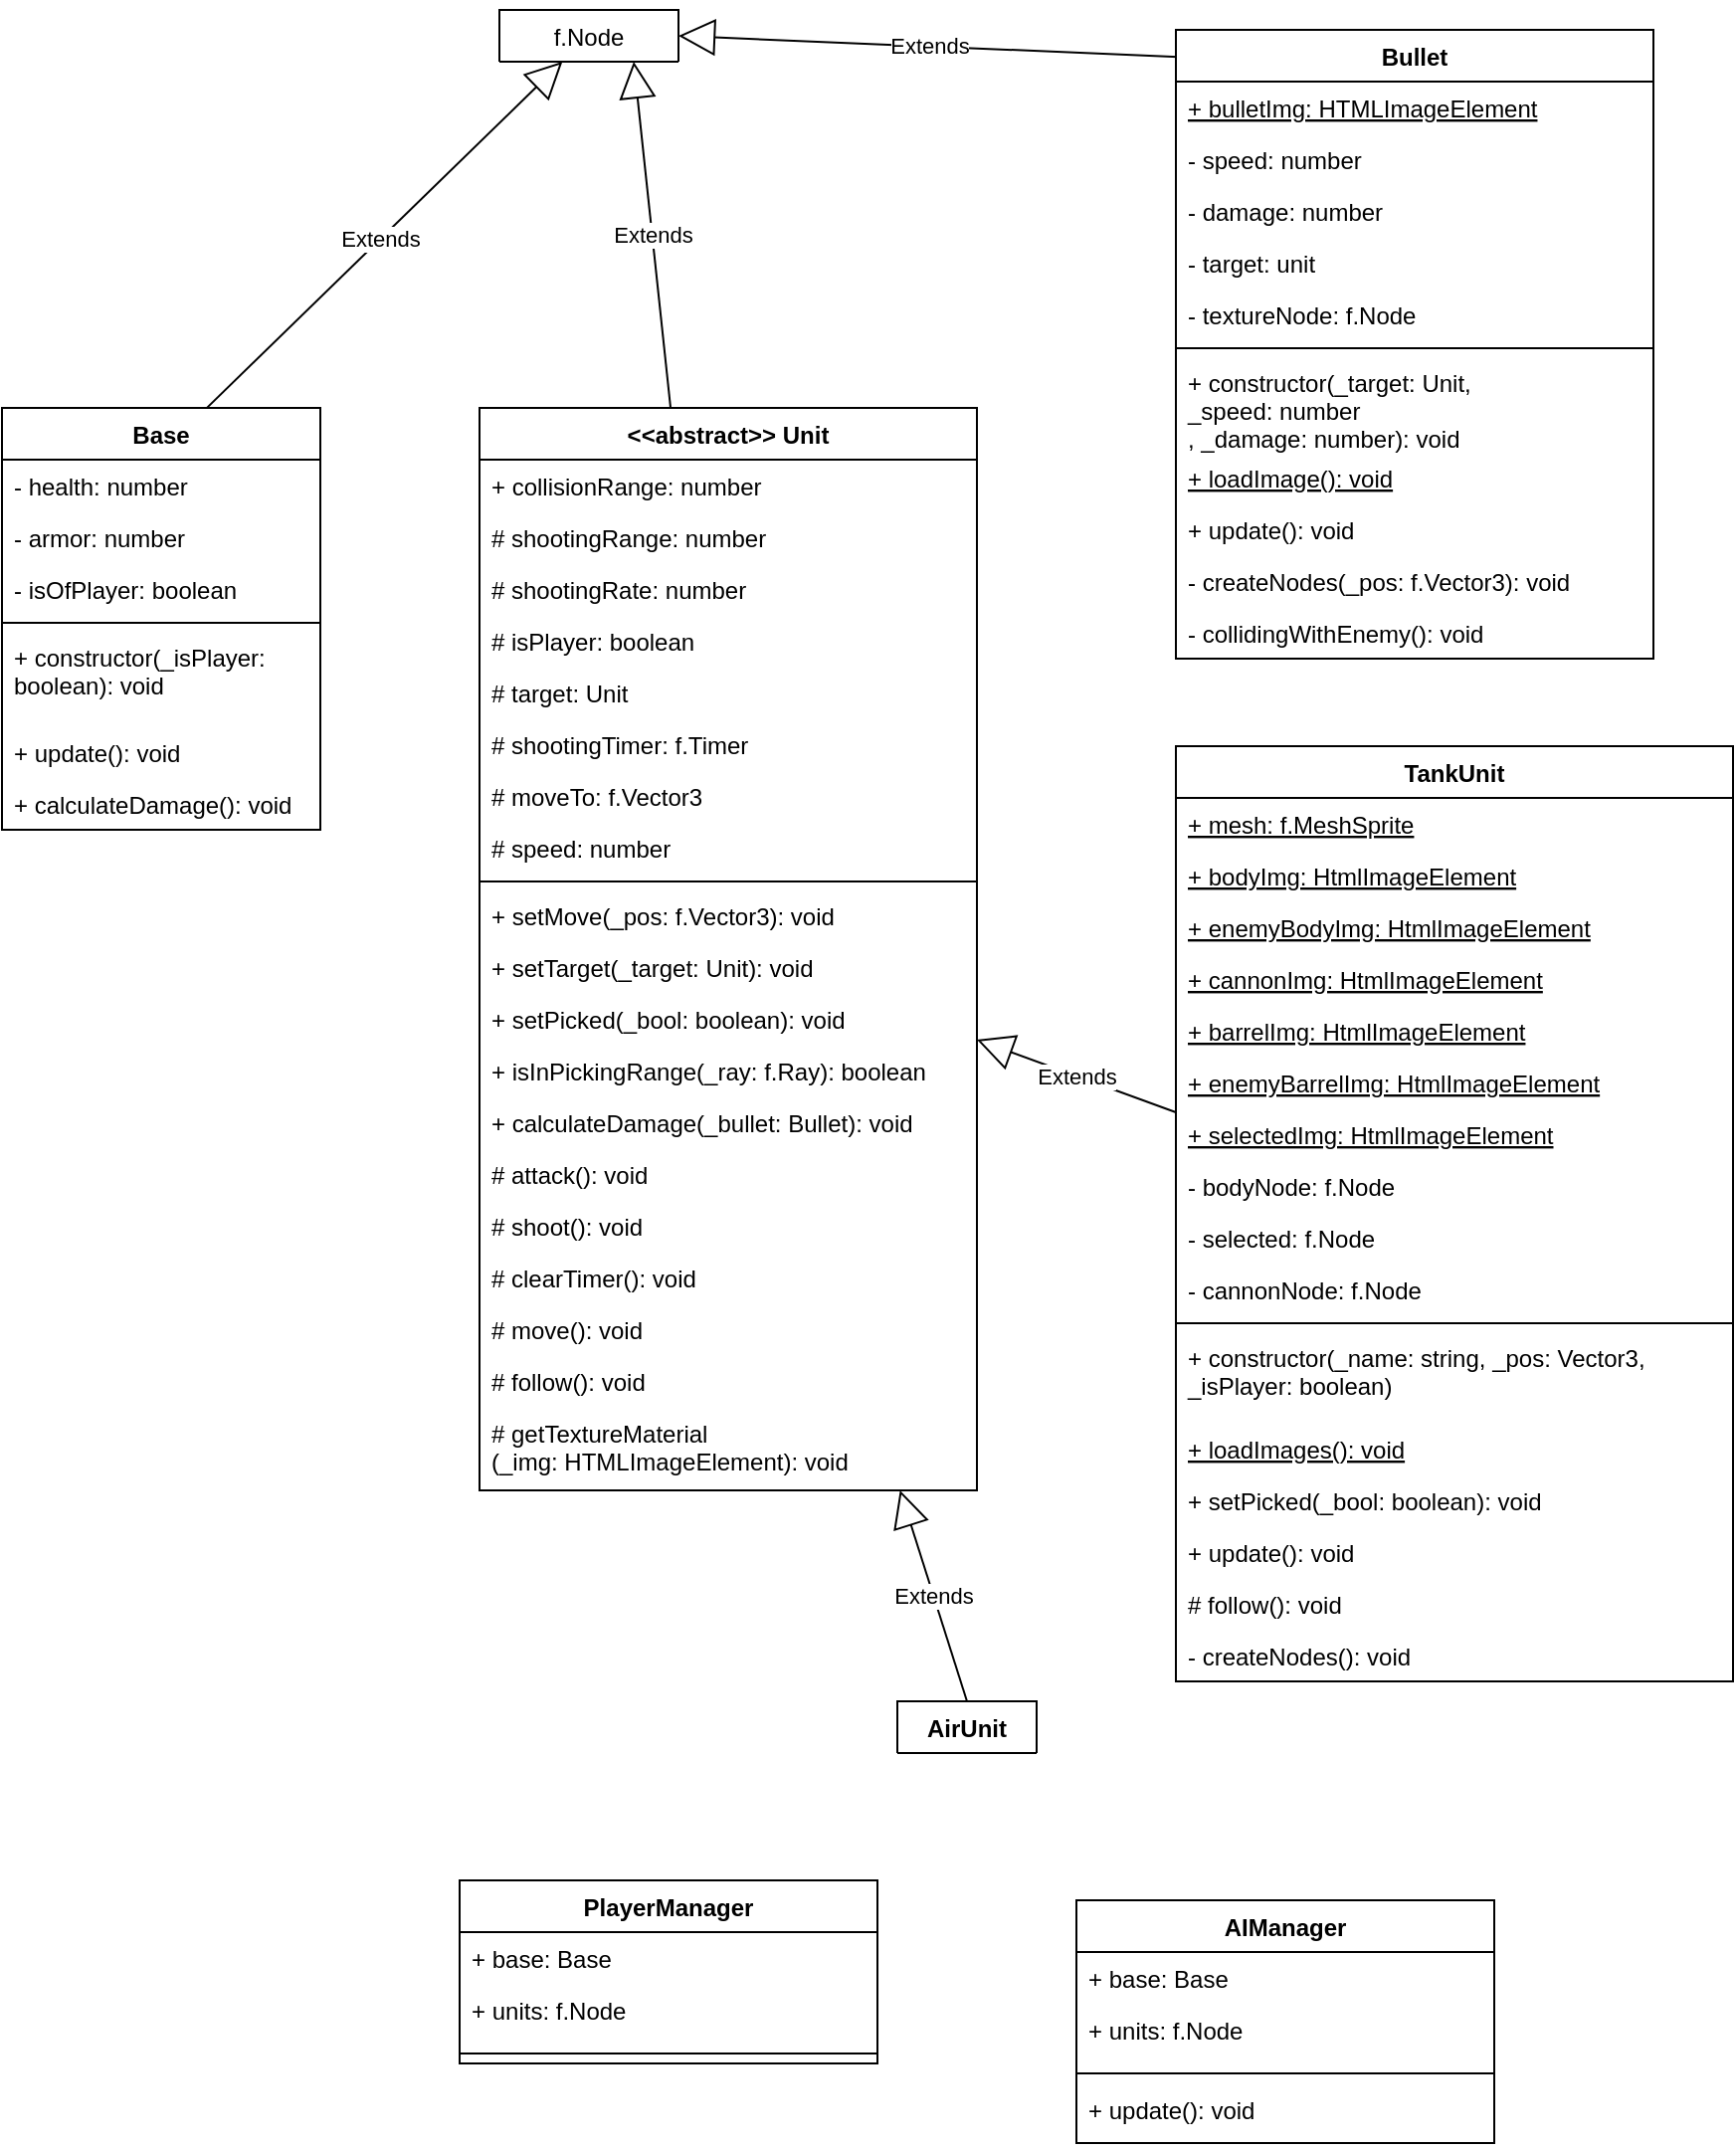 <mxfile version="13.3.9" type="google"><diagram id="K3poXocAf5Rr7liyjBIc" name="Page-1"><mxGraphModel dx="1038" dy="580" grid="1" gridSize="10" guides="1" tooltips="1" connect="1" arrows="1" fold="1" page="1" pageScale="1" pageWidth="827" pageHeight="1169" math="0" shadow="0"><root><mxCell id="0"/><mxCell id="1" parent="0"/><mxCell id="M3zOo2iFX_eWRNOE-ECK-5" value="f.Node" style="swimlane;fontStyle=0;childLayout=stackLayout;horizontal=1;startSize=26;fillColor=none;horizontalStack=0;resizeParent=1;resizeParentMax=0;resizeLast=0;collapsible=1;marginBottom=0;" parent="1" vertex="1" collapsed="1"><mxGeometry x="340" y="70" width="90" height="26" as="geometry"><mxRectangle x="150" y="100" width="140" height="60" as="alternateBounds"/></mxGeometry></mxCell><mxCell id="M3zOo2iFX_eWRNOE-ECK-21" value="Extends" style="endArrow=block;endSize=16;endFill=0;html=1;exitX=0.619;exitY=0.018;exitDx=0;exitDy=0;exitPerimeter=0;" parent="1" source="M3zOo2iFX_eWRNOE-ECK-10" target="M3zOo2iFX_eWRNOE-ECK-5" edge="1"><mxGeometry width="160" relative="1" as="geometry"><mxPoint x="254" y="110" as="sourcePoint"/><mxPoint x="414" y="110" as="targetPoint"/></mxGeometry></mxCell><mxCell id="M3zOo2iFX_eWRNOE-ECK-39" value="Extends" style="endArrow=block;endSize=16;endFill=0;html=1;entryX=0.75;entryY=1;entryDx=0;entryDy=0;" parent="1" source="M3zOo2iFX_eWRNOE-ECK-27" target="M3zOo2iFX_eWRNOE-ECK-5" edge="1"><mxGeometry width="160" relative="1" as="geometry"><mxPoint x="440.0" y="212.236" as="sourcePoint"/><mxPoint x="479.371" y="120" as="targetPoint"/></mxGeometry></mxCell><mxCell id="M3zOo2iFX_eWRNOE-ECK-55" value="Extends" style="endArrow=block;endSize=16;endFill=0;html=1;exitX=0.5;exitY=0;exitDx=0;exitDy=0;" parent="1" source="M3zOo2iFX_eWRNOE-ECK-47" target="M3zOo2iFX_eWRNOE-ECK-27" edge="1"><mxGeometry width="160" relative="1" as="geometry"><mxPoint x="732.5" y="485.999" as="sourcePoint"/><mxPoint x="610" y="379.53" as="targetPoint"/></mxGeometry></mxCell><mxCell id="M3zOo2iFX_eWRNOE-ECK-57" value="Extends" style="endArrow=block;endSize=16;endFill=0;html=1;" parent="1" source="HSKXrtTCg5XA_DKQudI7-20" target="M3zOo2iFX_eWRNOE-ECK-27" edge="1"><mxGeometry width="160" relative="1" as="geometry"><mxPoint x="790" y="470" as="sourcePoint"/><mxPoint x="665.96" y="382.99" as="targetPoint"/></mxGeometry></mxCell><mxCell id="M3zOo2iFX_eWRNOE-ECK-10" value="Base" style="swimlane;fontStyle=1;align=center;verticalAlign=top;childLayout=stackLayout;horizontal=1;startSize=26;horizontalStack=0;resizeParent=1;resizeParentMax=0;resizeLast=0;collapsible=1;marginBottom=0;" parent="1" vertex="1"><mxGeometry x="90" y="270" width="160" height="212" as="geometry"/></mxCell><mxCell id="M3zOo2iFX_eWRNOE-ECK-11" value="- health: number" style="text;strokeColor=none;fillColor=none;align=left;verticalAlign=top;spacingLeft=4;spacingRight=4;overflow=hidden;rotatable=0;points=[[0,0.5],[1,0.5]];portConstraint=eastwest;" parent="M3zOo2iFX_eWRNOE-ECK-10" vertex="1"><mxGeometry y="26" width="160" height="26" as="geometry"/></mxCell><mxCell id="M3zOo2iFX_eWRNOE-ECK-15" value="- armor: number" style="text;strokeColor=none;fillColor=none;align=left;verticalAlign=top;spacingLeft=4;spacingRight=4;overflow=hidden;rotatable=0;points=[[0,0.5],[1,0.5]];portConstraint=eastwest;" parent="M3zOo2iFX_eWRNOE-ECK-10" vertex="1"><mxGeometry y="52" width="160" height="26" as="geometry"/></mxCell><mxCell id="M3zOo2iFX_eWRNOE-ECK-64" value="- isOfPlayer: boolean" style="text;strokeColor=none;fillColor=none;align=left;verticalAlign=top;spacingLeft=4;spacingRight=4;overflow=hidden;rotatable=0;points=[[0,0.5],[1,0.5]];portConstraint=eastwest;" parent="M3zOo2iFX_eWRNOE-ECK-10" vertex="1"><mxGeometry y="78" width="160" height="26" as="geometry"/></mxCell><mxCell id="M3zOo2iFX_eWRNOE-ECK-12" value="" style="line;strokeWidth=1;fillColor=none;align=left;verticalAlign=middle;spacingTop=-1;spacingLeft=3;spacingRight=3;rotatable=0;labelPosition=right;points=[];portConstraint=eastwest;" parent="M3zOo2iFX_eWRNOE-ECK-10" vertex="1"><mxGeometry y="104" width="160" height="8" as="geometry"/></mxCell><mxCell id="M3zOo2iFX_eWRNOE-ECK-45" value="+ constructor(_isPlayer: &#10;boolean): void" style="text;strokeColor=none;fillColor=none;align=left;verticalAlign=top;spacingLeft=4;spacingRight=4;overflow=hidden;rotatable=0;points=[[0,0.5],[1,0.5]];portConstraint=eastwest;" parent="M3zOo2iFX_eWRNOE-ECK-10" vertex="1"><mxGeometry y="112" width="160" height="48" as="geometry"/></mxCell><mxCell id="M3zOo2iFX_eWRNOE-ECK-46" value="+ update(): void" style="text;strokeColor=none;fillColor=none;align=left;verticalAlign=top;spacingLeft=4;spacingRight=4;overflow=hidden;rotatable=0;points=[[0,0.5],[1,0.5]];portConstraint=eastwest;" parent="M3zOo2iFX_eWRNOE-ECK-10" vertex="1"><mxGeometry y="160" width="160" height="26" as="geometry"/></mxCell><mxCell id="M3zOo2iFX_eWRNOE-ECK-13" value="+ calculateDamage(): void" style="text;strokeColor=none;fillColor=none;align=left;verticalAlign=top;spacingLeft=4;spacingRight=4;overflow=hidden;rotatable=0;points=[[0,0.5],[1,0.5]];portConstraint=eastwest;" parent="M3zOo2iFX_eWRNOE-ECK-10" vertex="1"><mxGeometry y="186" width="160" height="26" as="geometry"/></mxCell><mxCell id="M3zOo2iFX_eWRNOE-ECK-27" value="&lt;&lt;abstract&gt;&gt; Unit" style="swimlane;fontStyle=1;align=center;verticalAlign=top;childLayout=stackLayout;horizontal=1;startSize=26;horizontalStack=0;resizeParent=1;resizeParentMax=0;resizeLast=0;collapsible=1;marginBottom=0;" parent="1" vertex="1"><mxGeometry x="330" y="270" width="250" height="544" as="geometry"/></mxCell><mxCell id="M3zOo2iFX_eWRNOE-ECK-59" value="+ collisionRange: number" style="text;strokeColor=none;fillColor=none;align=left;verticalAlign=top;spacingLeft=4;spacingRight=4;overflow=hidden;rotatable=0;points=[[0,0.5],[1,0.5]];portConstraint=eastwest;" parent="M3zOo2iFX_eWRNOE-ECK-27" vertex="1"><mxGeometry y="26" width="250" height="26" as="geometry"/></mxCell><mxCell id="HSKXrtTCg5XA_DKQudI7-6" value="# shootingRange: number" style="text;strokeColor=none;fillColor=none;align=left;verticalAlign=top;spacingLeft=4;spacingRight=4;overflow=hidden;rotatable=0;points=[[0,0.5],[1,0.5]];portConstraint=eastwest;" vertex="1" parent="M3zOo2iFX_eWRNOE-ECK-27"><mxGeometry y="52" width="250" height="26" as="geometry"/></mxCell><mxCell id="HSKXrtTCg5XA_DKQudI7-7" value="# shootingRate: number" style="text;strokeColor=none;fillColor=none;align=left;verticalAlign=top;spacingLeft=4;spacingRight=4;overflow=hidden;rotatable=0;points=[[0,0.5],[1,0.5]];portConstraint=eastwest;" vertex="1" parent="M3zOo2iFX_eWRNOE-ECK-27"><mxGeometry y="78" width="250" height="26" as="geometry"/></mxCell><mxCell id="HSKXrtTCg5XA_DKQudI7-8" value="# isPlayer: boolean" style="text;strokeColor=none;fillColor=none;align=left;verticalAlign=top;spacingLeft=4;spacingRight=4;overflow=hidden;rotatable=0;points=[[0,0.5],[1,0.5]];portConstraint=eastwest;" vertex="1" parent="M3zOo2iFX_eWRNOE-ECK-27"><mxGeometry y="104" width="250" height="26" as="geometry"/></mxCell><mxCell id="HSKXrtTCg5XA_DKQudI7-9" value="# target: Unit" style="text;strokeColor=none;fillColor=none;align=left;verticalAlign=top;spacingLeft=4;spacingRight=4;overflow=hidden;rotatable=0;points=[[0,0.5],[1,0.5]];portConstraint=eastwest;" vertex="1" parent="M3zOo2iFX_eWRNOE-ECK-27"><mxGeometry y="130" width="250" height="26" as="geometry"/></mxCell><mxCell id="HSKXrtTCg5XA_DKQudI7-10" value="# shootingTimer: f.Timer" style="text;strokeColor=none;fillColor=none;align=left;verticalAlign=top;spacingLeft=4;spacingRight=4;overflow=hidden;rotatable=0;points=[[0,0.5],[1,0.5]];portConstraint=eastwest;" vertex="1" parent="M3zOo2iFX_eWRNOE-ECK-27"><mxGeometry y="156" width="250" height="26" as="geometry"/></mxCell><mxCell id="HSKXrtTCg5XA_DKQudI7-11" value="# moveTo: f.Vector3" style="text;strokeColor=none;fillColor=none;align=left;verticalAlign=top;spacingLeft=4;spacingRight=4;overflow=hidden;rotatable=0;points=[[0,0.5],[1,0.5]];portConstraint=eastwest;" vertex="1" parent="M3zOo2iFX_eWRNOE-ECK-27"><mxGeometry y="182" width="250" height="26" as="geometry"/></mxCell><mxCell id="HSKXrtTCg5XA_DKQudI7-12" value="# speed: number" style="text;strokeColor=none;fillColor=none;align=left;verticalAlign=top;spacingLeft=4;spacingRight=4;overflow=hidden;rotatable=0;points=[[0,0.5],[1,0.5]];portConstraint=eastwest;" vertex="1" parent="M3zOo2iFX_eWRNOE-ECK-27"><mxGeometry y="208" width="250" height="26" as="geometry"/></mxCell><mxCell id="M3zOo2iFX_eWRNOE-ECK-32" value="" style="line;strokeWidth=1;fillColor=none;align=left;verticalAlign=middle;spacingTop=-1;spacingLeft=3;spacingRight=3;rotatable=0;labelPosition=right;points=[];portConstraint=eastwest;" parent="M3zOo2iFX_eWRNOE-ECK-27" vertex="1"><mxGeometry y="234" width="250" height="8" as="geometry"/></mxCell><mxCell id="HSKXrtTCg5XA_DKQudI7-13" value="+ setMove(_pos: f.Vector3): void" style="text;strokeColor=none;fillColor=none;align=left;verticalAlign=top;spacingLeft=4;spacingRight=4;overflow=hidden;rotatable=0;points=[[0,0.5],[1,0.5]];portConstraint=eastwest;" vertex="1" parent="M3zOo2iFX_eWRNOE-ECK-27"><mxGeometry y="242" width="250" height="26" as="geometry"/></mxCell><mxCell id="HSKXrtTCg5XA_DKQudI7-14" value="+ setTarget(_target: Unit): void" style="text;strokeColor=none;fillColor=none;align=left;verticalAlign=top;spacingLeft=4;spacingRight=4;overflow=hidden;rotatable=0;points=[[0,0.5],[1,0.5]];portConstraint=eastwest;" vertex="1" parent="M3zOo2iFX_eWRNOE-ECK-27"><mxGeometry y="268" width="250" height="26" as="geometry"/></mxCell><mxCell id="cRnIKocD6PhrC9-N1Aiu-6" value="+ setPicked(_bool: boolean): void" style="text;strokeColor=none;fillColor=none;align=left;verticalAlign=top;spacingLeft=4;spacingRight=4;overflow=hidden;rotatable=0;points=[[0,0.5],[1,0.5]];portConstraint=eastwest;" parent="M3zOo2iFX_eWRNOE-ECK-27" vertex="1"><mxGeometry y="294" width="250" height="26" as="geometry"/></mxCell><mxCell id="HSKXrtTCg5XA_DKQudI7-16" value="+ isInPickingRange(_ray: f.Ray): boolean" style="text;strokeColor=none;fillColor=none;align=left;verticalAlign=top;spacingLeft=4;spacingRight=4;overflow=hidden;rotatable=0;points=[[0,0.5],[1,0.5]];portConstraint=eastwest;" vertex="1" parent="M3zOo2iFX_eWRNOE-ECK-27"><mxGeometry y="320" width="250" height="26" as="geometry"/></mxCell><mxCell id="cRnIKocD6PhrC9-N1Aiu-4" value="+ calculateDamage(_bullet: Bullet): void" style="text;strokeColor=none;fillColor=none;align=left;verticalAlign=top;spacingLeft=4;spacingRight=4;overflow=hidden;rotatable=0;points=[[0,0.5],[1,0.5]];portConstraint=eastwest;" parent="M3zOo2iFX_eWRNOE-ECK-27" vertex="1"><mxGeometry y="346" width="250" height="26" as="geometry"/></mxCell><mxCell id="HSKXrtTCg5XA_DKQudI7-15" value="# attack(): void" style="text;strokeColor=none;fillColor=none;align=left;verticalAlign=top;spacingLeft=4;spacingRight=4;overflow=hidden;rotatable=0;points=[[0,0.5],[1,0.5]];portConstraint=eastwest;" vertex="1" parent="M3zOo2iFX_eWRNOE-ECK-27"><mxGeometry y="372" width="250" height="26" as="geometry"/></mxCell><mxCell id="M3zOo2iFX_eWRNOE-ECK-33" value="# shoot(): void" style="text;strokeColor=none;fillColor=none;align=left;verticalAlign=top;spacingLeft=4;spacingRight=4;overflow=hidden;rotatable=0;points=[[0,0.5],[1,0.5]];portConstraint=eastwest;" parent="M3zOo2iFX_eWRNOE-ECK-27" vertex="1"><mxGeometry y="398" width="250" height="26" as="geometry"/></mxCell><mxCell id="HSKXrtTCg5XA_DKQudI7-17" value="# clearTimer(): void" style="text;strokeColor=none;fillColor=none;align=left;verticalAlign=top;spacingLeft=4;spacingRight=4;overflow=hidden;rotatable=0;points=[[0,0.5],[1,0.5]];portConstraint=eastwest;" vertex="1" parent="M3zOo2iFX_eWRNOE-ECK-27"><mxGeometry y="424" width="250" height="26" as="geometry"/></mxCell><mxCell id="HSKXrtTCg5XA_DKQudI7-34" value="# move(): void" style="text;strokeColor=none;fillColor=none;align=left;verticalAlign=top;spacingLeft=4;spacingRight=4;overflow=hidden;rotatable=0;points=[[0,0.5],[1,0.5]];portConstraint=eastwest;" vertex="1" parent="M3zOo2iFX_eWRNOE-ECK-27"><mxGeometry y="450" width="250" height="26" as="geometry"/></mxCell><mxCell id="HSKXrtTCg5XA_DKQudI7-18" value="# follow(): void" style="text;strokeColor=none;fillColor=none;align=left;verticalAlign=top;spacingLeft=4;spacingRight=4;overflow=hidden;rotatable=0;points=[[0,0.5],[1,0.5]];portConstraint=eastwest;" vertex="1" parent="M3zOo2iFX_eWRNOE-ECK-27"><mxGeometry y="476" width="250" height="26" as="geometry"/></mxCell><mxCell id="HSKXrtTCg5XA_DKQudI7-19" value="# getTextureMaterial&#10;(_img: HTMLImageElement): void" style="text;strokeColor=none;fillColor=none;align=left;verticalAlign=top;spacingLeft=4;spacingRight=4;overflow=hidden;rotatable=0;points=[[0,0.5],[1,0.5]];portConstraint=eastwest;" vertex="1" parent="M3zOo2iFX_eWRNOE-ECK-27"><mxGeometry y="502" width="250" height="42" as="geometry"/></mxCell><mxCell id="dlenHWTENjrSztCKbC_i-11" value="Extends" style="endArrow=block;endSize=16;endFill=0;html=1;entryX=1;entryY=0.5;entryDx=0;entryDy=0;exitX=0.005;exitY=0.043;exitDx=0;exitDy=0;exitPerimeter=0;" parent="1" source="dlenHWTENjrSztCKbC_i-1" target="M3zOo2iFX_eWRNOE-ECK-5" edge="1"><mxGeometry width="160" relative="1" as="geometry"><mxPoint x="502.158" y="270" as="sourcePoint"/><mxPoint x="480" y="96" as="targetPoint"/></mxGeometry></mxCell><mxCell id="HSKXrtTCg5XA_DKQudI7-20" value="TankUnit" style="swimlane;fontStyle=1;align=center;verticalAlign=top;childLayout=stackLayout;horizontal=1;startSize=26;horizontalStack=0;resizeParent=1;resizeParentMax=0;resizeLast=0;collapsible=1;marginBottom=0;" vertex="1" parent="1"><mxGeometry x="680" y="440" width="280" height="470" as="geometry"/></mxCell><mxCell id="HSKXrtTCg5XA_DKQudI7-21" value="+ mesh: f.MeshSprite" style="text;strokeColor=none;fillColor=none;align=left;verticalAlign=top;spacingLeft=4;spacingRight=4;overflow=hidden;rotatable=0;points=[[0,0.5],[1,0.5]];portConstraint=eastwest;fontStyle=4" vertex="1" parent="HSKXrtTCg5XA_DKQudI7-20"><mxGeometry y="26" width="280" height="26" as="geometry"/></mxCell><mxCell id="HSKXrtTCg5XA_DKQudI7-24" value="+ bodyImg: HtmlImageElement" style="text;strokeColor=none;fillColor=none;align=left;verticalAlign=top;spacingLeft=4;spacingRight=4;overflow=hidden;rotatable=0;points=[[0,0.5],[1,0.5]];portConstraint=eastwest;fontStyle=4" vertex="1" parent="HSKXrtTCg5XA_DKQudI7-20"><mxGeometry y="52" width="280" height="26" as="geometry"/></mxCell><mxCell id="HSKXrtTCg5XA_DKQudI7-25" value="+ enemyBodyImg: HtmlImageElement" style="text;strokeColor=none;fillColor=none;align=left;verticalAlign=top;spacingLeft=4;spacingRight=4;overflow=hidden;rotatable=0;points=[[0,0.5],[1,0.5]];portConstraint=eastwest;fontStyle=4" vertex="1" parent="HSKXrtTCg5XA_DKQudI7-20"><mxGeometry y="78" width="280" height="26" as="geometry"/></mxCell><mxCell id="HSKXrtTCg5XA_DKQudI7-26" value="+ cannonImg: HtmlImageElement" style="text;strokeColor=none;fillColor=none;align=left;verticalAlign=top;spacingLeft=4;spacingRight=4;overflow=hidden;rotatable=0;points=[[0,0.5],[1,0.5]];portConstraint=eastwest;fontStyle=4" vertex="1" parent="HSKXrtTCg5XA_DKQudI7-20"><mxGeometry y="104" width="280" height="26" as="geometry"/></mxCell><mxCell id="HSKXrtTCg5XA_DKQudI7-27" value="+ barrelImg: HtmlImageElement" style="text;strokeColor=none;fillColor=none;align=left;verticalAlign=top;spacingLeft=4;spacingRight=4;overflow=hidden;rotatable=0;points=[[0,0.5],[1,0.5]];portConstraint=eastwest;fontStyle=4" vertex="1" parent="HSKXrtTCg5XA_DKQudI7-20"><mxGeometry y="130" width="280" height="26" as="geometry"/></mxCell><mxCell id="HSKXrtTCg5XA_DKQudI7-28" value="+ enemyBarrelImg: HtmlImageElement" style="text;strokeColor=none;fillColor=none;align=left;verticalAlign=top;spacingLeft=4;spacingRight=4;overflow=hidden;rotatable=0;points=[[0,0.5],[1,0.5]];portConstraint=eastwest;fontStyle=4" vertex="1" parent="HSKXrtTCg5XA_DKQudI7-20"><mxGeometry y="156" width="280" height="26" as="geometry"/></mxCell><mxCell id="HSKXrtTCg5XA_DKQudI7-29" value="+ selectedImg: HtmlImageElement" style="text;strokeColor=none;fillColor=none;align=left;verticalAlign=top;spacingLeft=4;spacingRight=4;overflow=hidden;rotatable=0;points=[[0,0.5],[1,0.5]];portConstraint=eastwest;fontStyle=4" vertex="1" parent="HSKXrtTCg5XA_DKQudI7-20"><mxGeometry y="182" width="280" height="26" as="geometry"/></mxCell><mxCell id="HSKXrtTCg5XA_DKQudI7-30" value="- bodyNode: f.Node" style="text;strokeColor=none;fillColor=none;align=left;verticalAlign=top;spacingLeft=4;spacingRight=4;overflow=hidden;rotatable=0;points=[[0,0.5],[1,0.5]];portConstraint=eastwest;fontStyle=0" vertex="1" parent="HSKXrtTCg5XA_DKQudI7-20"><mxGeometry y="208" width="280" height="26" as="geometry"/></mxCell><mxCell id="HSKXrtTCg5XA_DKQudI7-32" value="- selected: f.Node" style="text;strokeColor=none;fillColor=none;align=left;verticalAlign=top;spacingLeft=4;spacingRight=4;overflow=hidden;rotatable=0;points=[[0,0.5],[1,0.5]];portConstraint=eastwest;fontStyle=0" vertex="1" parent="HSKXrtTCg5XA_DKQudI7-20"><mxGeometry y="234" width="280" height="26" as="geometry"/></mxCell><mxCell id="HSKXrtTCg5XA_DKQudI7-31" value="- cannonNode: f.Node" style="text;strokeColor=none;fillColor=none;align=left;verticalAlign=top;spacingLeft=4;spacingRight=4;overflow=hidden;rotatable=0;points=[[0,0.5],[1,0.5]];portConstraint=eastwest;fontStyle=0" vertex="1" parent="HSKXrtTCg5XA_DKQudI7-20"><mxGeometry y="260" width="280" height="26" as="geometry"/></mxCell><mxCell id="HSKXrtTCg5XA_DKQudI7-22" value="" style="line;strokeWidth=1;fillColor=none;align=left;verticalAlign=middle;spacingTop=-1;spacingLeft=3;spacingRight=3;rotatable=0;labelPosition=right;points=[];portConstraint=eastwest;" vertex="1" parent="HSKXrtTCg5XA_DKQudI7-20"><mxGeometry y="286" width="280" height="8" as="geometry"/></mxCell><mxCell id="HSKXrtTCg5XA_DKQudI7-23" value="+ constructor(_name: string, _pos: Vector3, &#10;_isPlayer: boolean)" style="text;strokeColor=none;fillColor=none;align=left;verticalAlign=top;spacingLeft=4;spacingRight=4;overflow=hidden;rotatable=0;points=[[0,0.5],[1,0.5]];portConstraint=eastwest;" vertex="1" parent="HSKXrtTCg5XA_DKQudI7-20"><mxGeometry y="294" width="280" height="46" as="geometry"/></mxCell><mxCell id="HSKXrtTCg5XA_DKQudI7-35" value="+ loadImages(): void" style="text;strokeColor=none;fillColor=none;align=left;verticalAlign=top;spacingLeft=4;spacingRight=4;overflow=hidden;rotatable=0;points=[[0,0.5],[1,0.5]];portConstraint=eastwest;fontStyle=4" vertex="1" parent="HSKXrtTCg5XA_DKQudI7-20"><mxGeometry y="340" width="280" height="26" as="geometry"/></mxCell><mxCell id="HSKXrtTCg5XA_DKQudI7-36" value="+ setPicked(_bool: boolean): void" style="text;strokeColor=none;fillColor=none;align=left;verticalAlign=top;spacingLeft=4;spacingRight=4;overflow=hidden;rotatable=0;points=[[0,0.5],[1,0.5]];portConstraint=eastwest;fontStyle=0" vertex="1" parent="HSKXrtTCg5XA_DKQudI7-20"><mxGeometry y="366" width="280" height="26" as="geometry"/></mxCell><mxCell id="HSKXrtTCg5XA_DKQudI7-37" value="+ update(): void" style="text;strokeColor=none;fillColor=none;align=left;verticalAlign=top;spacingLeft=4;spacingRight=4;overflow=hidden;rotatable=0;points=[[0,0.5],[1,0.5]];portConstraint=eastwest;fontStyle=0" vertex="1" parent="HSKXrtTCg5XA_DKQudI7-20"><mxGeometry y="392" width="280" height="26" as="geometry"/></mxCell><mxCell id="HSKXrtTCg5XA_DKQudI7-38" value="# follow(): void" style="text;strokeColor=none;fillColor=none;align=left;verticalAlign=top;spacingLeft=4;spacingRight=4;overflow=hidden;rotatable=0;points=[[0,0.5],[1,0.5]];portConstraint=eastwest;fontStyle=0" vertex="1" parent="HSKXrtTCg5XA_DKQudI7-20"><mxGeometry y="418" width="280" height="26" as="geometry"/></mxCell><mxCell id="HSKXrtTCg5XA_DKQudI7-39" value="- createNodes(): void" style="text;strokeColor=none;fillColor=none;align=left;verticalAlign=top;spacingLeft=4;spacingRight=4;overflow=hidden;rotatable=0;points=[[0,0.5],[1,0.5]];portConstraint=eastwest;fontStyle=0" vertex="1" parent="HSKXrtTCg5XA_DKQudI7-20"><mxGeometry y="444" width="280" height="26" as="geometry"/></mxCell><mxCell id="dlenHWTENjrSztCKbC_i-1" value="Bullet&#10;" style="swimlane;fontStyle=1;align=center;verticalAlign=top;childLayout=stackLayout;horizontal=1;startSize=26;horizontalStack=0;resizeParent=1;resizeParentMax=0;resizeLast=0;collapsible=1;marginBottom=0;" parent="1" vertex="1"><mxGeometry x="680" y="80" width="240" height="316" as="geometry"/></mxCell><mxCell id="HSKXrtTCg5XA_DKQudI7-1" value="+ bulletImg: HTMLImageElement" style="text;strokeColor=none;fillColor=none;align=left;verticalAlign=top;spacingLeft=4;spacingRight=4;overflow=hidden;rotatable=0;points=[[0,0.5],[1,0.5]];portConstraint=eastwest;fontStyle=4" vertex="1" parent="dlenHWTENjrSztCKbC_i-1"><mxGeometry y="26" width="240" height="26" as="geometry"/></mxCell><mxCell id="dlenHWTENjrSztCKbC_i-2" value="- speed: number" style="text;strokeColor=none;fillColor=none;align=left;verticalAlign=top;spacingLeft=4;spacingRight=4;overflow=hidden;rotatable=0;points=[[0,0.5],[1,0.5]];portConstraint=eastwest;" parent="dlenHWTENjrSztCKbC_i-1" vertex="1"><mxGeometry y="52" width="240" height="26" as="geometry"/></mxCell><mxCell id="dlenHWTENjrSztCKbC_i-3" value="- damage: number" style="text;strokeColor=none;fillColor=none;align=left;verticalAlign=top;spacingLeft=4;spacingRight=4;overflow=hidden;rotatable=0;points=[[0,0.5],[1,0.5]];portConstraint=eastwest;" parent="dlenHWTENjrSztCKbC_i-1" vertex="1"><mxGeometry y="78" width="240" height="26" as="geometry"/></mxCell><mxCell id="HSKXrtTCg5XA_DKQudI7-2" value="- target: unit" style="text;strokeColor=none;fillColor=none;align=left;verticalAlign=top;spacingLeft=4;spacingRight=4;overflow=hidden;rotatable=0;points=[[0,0.5],[1,0.5]];portConstraint=eastwest;" vertex="1" parent="dlenHWTENjrSztCKbC_i-1"><mxGeometry y="104" width="240" height="26" as="geometry"/></mxCell><mxCell id="dlenHWTENjrSztCKbC_i-10" value="- textureNode: f.Node" style="text;strokeColor=none;fillColor=none;align=left;verticalAlign=top;spacingLeft=4;spacingRight=4;overflow=hidden;rotatable=0;points=[[0,0.5],[1,0.5]];portConstraint=eastwest;" parent="dlenHWTENjrSztCKbC_i-1" vertex="1"><mxGeometry y="130" width="240" height="26" as="geometry"/></mxCell><mxCell id="dlenHWTENjrSztCKbC_i-5" value="" style="line;strokeWidth=1;fillColor=none;align=left;verticalAlign=middle;spacingTop=-1;spacingLeft=3;spacingRight=3;rotatable=0;labelPosition=right;points=[];portConstraint=eastwest;" parent="dlenHWTENjrSztCKbC_i-1" vertex="1"><mxGeometry y="156" width="240" height="8" as="geometry"/></mxCell><mxCell id="dlenHWTENjrSztCKbC_i-6" value="+ constructor(_target: Unit, &#10;_speed: number&#10;, _damage: number): void" style="text;strokeColor=none;fillColor=none;align=left;verticalAlign=top;spacingLeft=4;spacingRight=4;overflow=hidden;rotatable=0;points=[[0,0.5],[1,0.5]];portConstraint=eastwest;" parent="dlenHWTENjrSztCKbC_i-1" vertex="1"><mxGeometry y="164" width="240" height="48" as="geometry"/></mxCell><mxCell id="HSKXrtTCg5XA_DKQudI7-3" value="+ loadImage(): void" style="text;strokeColor=none;fillColor=none;align=left;verticalAlign=top;spacingLeft=4;spacingRight=4;overflow=hidden;rotatable=0;points=[[0,0.5],[1,0.5]];portConstraint=eastwest;fontStyle=4" vertex="1" parent="dlenHWTENjrSztCKbC_i-1"><mxGeometry y="212" width="240" height="26" as="geometry"/></mxCell><mxCell id="dlenHWTENjrSztCKbC_i-7" value="+ update(): void" style="text;strokeColor=none;fillColor=none;align=left;verticalAlign=top;spacingLeft=4;spacingRight=4;overflow=hidden;rotatable=0;points=[[0,0.5],[1,0.5]];portConstraint=eastwest;" parent="dlenHWTENjrSztCKbC_i-1" vertex="1"><mxGeometry y="238" width="240" height="26" as="geometry"/></mxCell><mxCell id="HSKXrtTCg5XA_DKQudI7-4" value="- createNodes(_pos: f.Vector3): void" style="text;strokeColor=none;fillColor=none;align=left;verticalAlign=top;spacingLeft=4;spacingRight=4;overflow=hidden;rotatable=0;points=[[0,0.5],[1,0.5]];portConstraint=eastwest;" vertex="1" parent="dlenHWTENjrSztCKbC_i-1"><mxGeometry y="264" width="240" height="26" as="geometry"/></mxCell><mxCell id="HSKXrtTCg5XA_DKQudI7-5" value="- collidingWithEnemy(): void" style="text;strokeColor=none;fillColor=none;align=left;verticalAlign=top;spacingLeft=4;spacingRight=4;overflow=hidden;rotatable=0;points=[[0,0.5],[1,0.5]];portConstraint=eastwest;" vertex="1" parent="dlenHWTENjrSztCKbC_i-1"><mxGeometry y="290" width="240" height="26" as="geometry"/></mxCell><mxCell id="M3zOo2iFX_eWRNOE-ECK-66" value="AIManager" style="swimlane;fontStyle=1;align=center;verticalAlign=top;childLayout=stackLayout;horizontal=1;startSize=26;horizontalStack=0;resizeParent=1;resizeParentMax=0;resizeLast=0;collapsible=1;marginBottom=0;" parent="1" vertex="1"><mxGeometry x="630" y="1020" width="210" height="122" as="geometry"/></mxCell><mxCell id="M3zOo2iFX_eWRNOE-ECK-67" value="+ base: Base" style="text;strokeColor=none;fillColor=none;align=left;verticalAlign=top;spacingLeft=4;spacingRight=4;overflow=hidden;rotatable=0;points=[[0,0.5],[1,0.5]];portConstraint=eastwest;" parent="M3zOo2iFX_eWRNOE-ECK-66" vertex="1"><mxGeometry y="26" width="210" height="26" as="geometry"/></mxCell><mxCell id="M3zOo2iFX_eWRNOE-ECK-74" value="+ units: f.Node" style="text;strokeColor=none;fillColor=none;align=left;verticalAlign=top;spacingLeft=4;spacingRight=4;overflow=hidden;rotatable=0;points=[[0,0.5],[1,0.5]];portConstraint=eastwest;" parent="M3zOo2iFX_eWRNOE-ECK-66" vertex="1"><mxGeometry y="52" width="210" height="30" as="geometry"/></mxCell><mxCell id="M3zOo2iFX_eWRNOE-ECK-68" value="" style="line;strokeWidth=1;fillColor=none;align=left;verticalAlign=middle;spacingTop=-1;spacingLeft=3;spacingRight=3;rotatable=0;labelPosition=right;points=[];portConstraint=eastwest;" parent="M3zOo2iFX_eWRNOE-ECK-66" vertex="1"><mxGeometry y="82" width="210" height="10" as="geometry"/></mxCell><mxCell id="M3zOo2iFX_eWRNOE-ECK-69" value="+ update(): void" style="text;strokeColor=none;fillColor=none;align=left;verticalAlign=top;spacingLeft=4;spacingRight=4;overflow=hidden;rotatable=0;points=[[0,0.5],[1,0.5]];portConstraint=eastwest;" parent="M3zOo2iFX_eWRNOE-ECK-66" vertex="1"><mxGeometry y="92" width="210" height="30" as="geometry"/></mxCell><mxCell id="hr-BkqN4vrqM9qE7XMRd-1" value="PlayerManager" style="swimlane;fontStyle=1;align=center;verticalAlign=top;childLayout=stackLayout;horizontal=1;startSize=26;horizontalStack=0;resizeParent=1;resizeParentMax=0;resizeLast=0;collapsible=1;marginBottom=0;" parent="1" vertex="1"><mxGeometry x="320" y="1010" width="210" height="92" as="geometry"/></mxCell><mxCell id="hr-BkqN4vrqM9qE7XMRd-2" value="+ base: Base" style="text;strokeColor=none;fillColor=none;align=left;verticalAlign=top;spacingLeft=4;spacingRight=4;overflow=hidden;rotatable=0;points=[[0,0.5],[1,0.5]];portConstraint=eastwest;" parent="hr-BkqN4vrqM9qE7XMRd-1" vertex="1"><mxGeometry y="26" width="210" height="26" as="geometry"/></mxCell><mxCell id="hr-BkqN4vrqM9qE7XMRd-4" value="+ units: f.Node" style="text;strokeColor=none;fillColor=none;align=left;verticalAlign=top;spacingLeft=4;spacingRight=4;overflow=hidden;rotatable=0;points=[[0,0.5],[1,0.5]];portConstraint=eastwest;" parent="hr-BkqN4vrqM9qE7XMRd-1" vertex="1"><mxGeometry y="52" width="210" height="30" as="geometry"/></mxCell><mxCell id="hr-BkqN4vrqM9qE7XMRd-5" value="" style="line;strokeWidth=1;fillColor=none;align=left;verticalAlign=middle;spacingTop=-1;spacingLeft=3;spacingRight=3;rotatable=0;labelPosition=right;points=[];portConstraint=eastwest;" parent="hr-BkqN4vrqM9qE7XMRd-1" vertex="1"><mxGeometry y="82" width="210" height="10" as="geometry"/></mxCell><mxCell id="M3zOo2iFX_eWRNOE-ECK-47" value="AirUnit" style="swimlane;fontStyle=1;align=center;verticalAlign=top;childLayout=stackLayout;horizontal=1;startSize=26;horizontalStack=0;resizeParent=1;resizeParentMax=0;resizeLast=0;collapsible=1;marginBottom=0;" parent="1" vertex="1" collapsed="1"><mxGeometry x="540" y="920" width="70" height="26" as="geometry"><mxRectangle x="530" y="400" width="160" height="52" as="alternateBounds"/></mxGeometry></mxCell></root></mxGraphModel></diagram></mxfile>